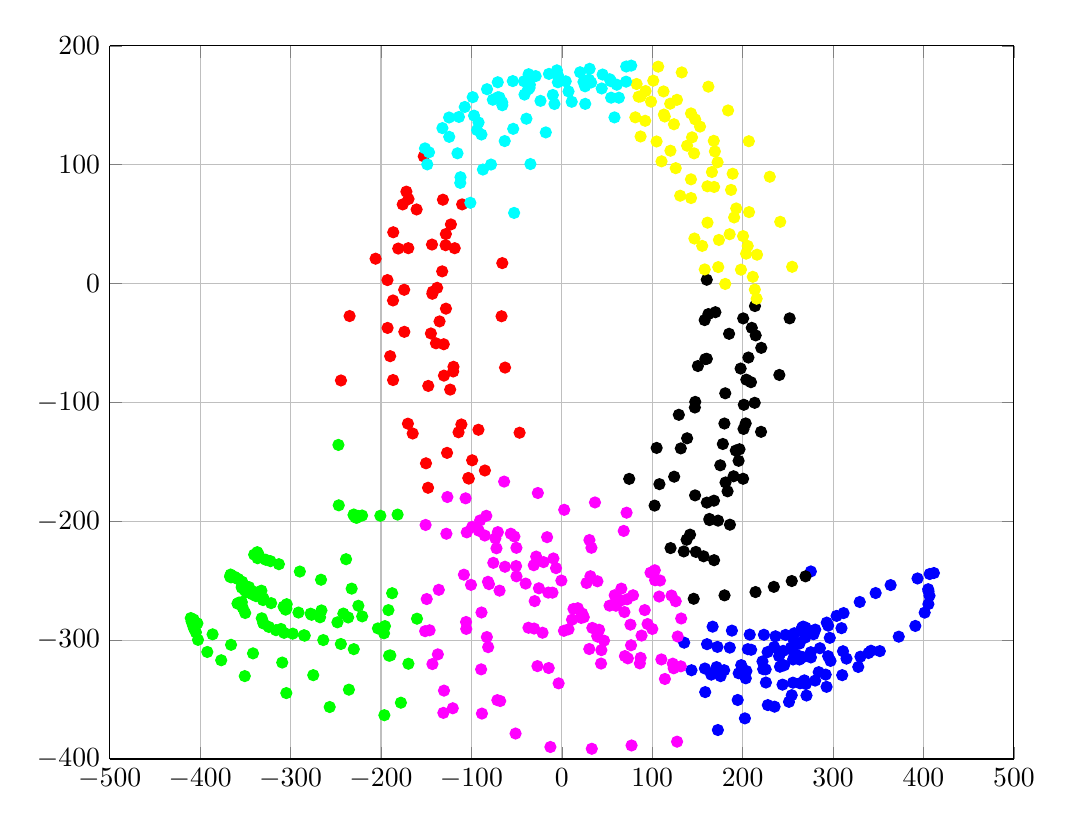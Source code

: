 % This file was created by matlab2tikz.
% Minimal pgfplots version: 1.3
%
%The latest updates can be retrieved from
%  http://www.mathworks.com/matlabcentral/fileexchange/22022-matlab2tikz
%where you can also make suggestions and rate matlab2tikz.
%
\definecolor{mycolor1}{rgb}{1.0,0.0,1.0}%
\definecolor{mycolor2}{rgb}{1.0,1.0,0.0}%
\definecolor{mycolor3}{rgb}{0.0,1.0,1.0}%
%
\begin{tikzpicture}

\begin{axis}[%
width=4.521in,
height=3.566in,
at={(0.758in,0.481in)},
scale only axis,
separate axis lines,
every outer x axis line/.append style={black},
every x tick label/.append style={font=\color{black}},
xmin=-500,
xmax=500,
xmajorgrids,
every outer y axis line/.append style={black},
every y tick label/.append style={font=\color{black}},
ymin=-400,
ymax=200,
ymajorgrids
]
\addplot [color=blue,only marks,mark=*,mark options={solid},forget plot]
  table[row sep=crcr]{%
275.405	-242.225\\
166.773	-288.66\\
188.08	-291.993\\
207.828	-295.353\\
223.496	-295.475\\
236.252	-296.766\\
247.423	-295.618\\
257.022	-294.222\\
264.261	-292.28\\
265.531	-289.664\\
266.843	-288.621\\
269.583	-289.462\\
171.137	-322.699\\
198.409	-321.025\\
221.898	-317.905\\
240.258	-313.503\\
253.406	-306.326\\
262.844	-302.892\\
269.158	-297.806\\
280.279	-291.162\\
292.976	-285.249\\
303.862	-279.607\\
158.228	-323.859\\
179.538	-325.294\\
204.131	-325.992\\
225.425	-324.626\\
241.272	-322.363\\
255.723	-316.254\\
266.657	-314.331\\
160.556	-303.389\\
185.782	-306.302\\
209.383	-308.094\\
227.566	-310.03\\
244.734	-309.035\\
256.405	-310.155\\
262.313	-313.327\\
275.48	-314.557\\
294.515	-313.464\\
314.825	-315.552\\
330.232	-313.897\\
339.22	-310.819\\
341.961	-308.941\\
165.26	-329.008\\
195.6	-327.891\\
222.701	-324.433\\
245.799	-321.165\\
262.894	-316.284\\
275.328	-310.162\\
285.441	-306.806\\
296.363	-298.065\\
309.279	-289.928\\
143.393	-325.313\\
175.58	-330.301\\
203.426	-332.113\\
225.71	-335.666\\
244.082	-337.443\\
255.58	-335.778\\
263.374	-336.27\\
268.234	-333.857\\
280.175	-334.022\\
291.808	-329.016\\
172.596	-375.615\\
202.485	-365.819\\
235.295	-355.977\\
254.285	-346.328\\
269.888	-336.901\\
284.104	-326.933\\
297.159	-317.467\\
310.967	-309.357\\
158.572	-343.719\\
194.5	-350.345\\
227.835	-354.645\\
251.258	-351.925\\
270.605	-346.589\\
292.806	-339.283\\
310.091	-329.461\\
327.837	-322.544\\
351.683	-309.231\\
372.625	-297.086\\
390.951	-288.04\\
401.291	-276.847\\
405.395	-269.683\\
406.616	-262.655\\
405.516	-258.91\\
405.163	-257.158\\
135.311	-302.115\\
172.117	-305.69\\
205.738	-307.59\\
234.833	-305.761\\
256.714	-300.323\\
278.304	-295.029\\
294.532	-287.801\\
311.603	-277.244\\
329.474	-267.897\\
347.054	-260.379\\
363.635	-253.695\\
393.382	-248.114\\
406.822	-244.375\\
411.466	-243.537\\
};
\addplot [color=black,only marks,mark=*,mark options={solid},forget plot]
  table[row sep=crcr]{%
74.533	-164.34\\
104.858	-138.293\\
129.404	-110.438\\
150.501	-69.381\\
157.97	-30.755\\
160.293	3.188\\
145.866	-265.201\\
179.941	-262.331\\
214.22	-259.551\\
234.497	-255.176\\
254.301	-250.268\\
269.471	-246.322\\
102.627	-186.806\\
124.266	-162.485\\
138.573	-130.194\\
147.559	-99.565\\
160.357	-63.345\\
162.062	-25.705\\
107.945	-168.773\\
131.603	-138.685\\
147.145	-104.292\\
158.685	-63.572\\
169.837	-24.116\\
148.303	-225.783\\
172.764	-199.452\\
181.057	-167.346\\
196.489	-139.402\\
213.325	-100.343\\
220.567	-54.105\\
138.016	-215.54\\
160.368	-184.312\\
175.243	-152.908\\
179.787	-117.766\\
197.748	-71.505\\
200.577	-29.329\\
134.905	-225.371\\
163.172	-198.04\\
183.31	-174.808\\
195.494	-149.134\\
203.334	-117.678\\
209.173	-82.986\\
214.382	-43.607\\
156.784	-229.46\\
163.351	-199.015\\
189.98	-162.144\\
200.967	-122.314\\
204.029	-80.883\\
210.093	-37.278\\
120.258	-222.565\\
147.395	-178.221\\
178.073	-134.982\\
180.754	-92.339\\
184.974	-42.295\\
141.843	-211.241\\
168.28	-182.67\\
192.388	-140.502\\
201.291	-101.979\\
206.345	-62.248\\
213.609	-18.931\\
168.41	-232.749\\
185.911	-202.883\\
200.49	-164.249\\
220.326	-124.754\\
240.583	-76.904\\
251.96	-29.283\\
};
\addplot [color=red,only marks,mark=*,mark options={solid},forget plot]
  table[row sep=crcr]{%
-152.685	106.997\\
-171.902	77.31\\
-186.419	43.128\\
-192.842	2.91\\
-192.694	-37.345\\
-186.63	-81.186\\
-170.214	-117.888\\
-150.216	-151.238\\
-160.578	62.314\\
-169.762	29.755\\
-174.342	-5.244\\
-174.159	-40.638\\
-147.711	-86.135\\
-126.921	-142.452\\
-169.553	71.094\\
-180.938	29.429\\
-186.69	-14.239\\
-189.855	-61.108\\
-164.919	-126.162\\
-147.93	-171.822\\
-131.503	70.524\\
-143.582	32.791\\
-143.21	-8.619\\
-139.2	-50.259\\
-123.473	-89.23\\
-99.164	-148.698\\
-122.673	49.737\\
-132.319	10.246\\
-135.204	-31.855\\
-120.124	-73.974\\
-92.215	-123.018\\
-128.239	41.644\\
-137.873	-3.605\\
-130.578	-51.077\\
-111.083	-118.563\\
-102.858	-164.109\\
-110.242	66.581\\
-128.532	32.247\\
-142.809	-6.872\\
-144.799	-41.994\\
-130.347	-77.464\\
-114.201	-125.12\\
-103.432	-163.578\\
-175.959	66.555\\
-205.947	20.896\\
-234.697	-27.35\\
-244.256	-81.544\\
-118.461	29.728\\
-128.144	-21.125\\
-119.825	-70.032\\
-85.073	-157.286\\
-65.829	17.184\\
-66.658	-27.528\\
-62.783	-70.695\\
-46.713	-125.513\\
};
\addplot [color=green,only marks,mark=*,mark options={solid},forget plot]
  table[row sep=crcr]{%
-226.432	-196.406\\
-226.634	-196.994\\
-227.745	-195.947\\
-227.422	-196.845\\
-230.331	-194.737\\
-228.779	-195.692\\
-230.023	-194.336\\
-228.223	-196.699\\
-228.972	-195.043\\
-224.997	-195.55\\
-220.904	-195.176\\
-200.679	-195.351\\
-181.61	-194.386\\
-335.456	-227.792\\
-336.79	-226.003\\
-340.251	-228.074\\
-336.411	-231.102\\
-327.496	-232.358\\
-322.202	-233.552\\
-312.883	-236.106\\
-289.727	-242.292\\
-266.303	-249.178\\
-232.431	-256.671\\
-187.646	-260.517\\
-353.091	-252.729\\
-353.352	-253.976\\
-352.872	-254.044\\
-351.269	-256.097\\
-347.877	-259.091\\
-342.272	-260.027\\
-340.996	-260.582\\
-338.189	-262.986\\
-330.276	-264.688\\
-307.718	-271.857\\
-277.791	-277.736\\
-241.619	-277.665\\
-191.763	-274.743\\
-365.906	-247.169\\
-366.285	-244.835\\
-366.927	-246.459\\
-365.893	-245.957\\
-361.952	-246.696\\
-360.367	-247.813\\
-357.777	-248.611\\
-353.517	-250.892\\
-346.004	-255.357\\
-332.26	-258.384\\
-304.242	-269.745\\
-265.838	-275.014\\
-220.794	-280.001\\
-160.166	-281.956\\
-351.786	-255.504\\
-349.725	-256.941\\
-350.974	-257.775\\
-348.955	-259.609\\
-342.44	-261.395\\
-330.408	-266.313\\
-305.496	-274.344\\
-276.754	-278.69\\
-248.179	-285.009\\
-203.352	-290.131\\
-353.835	-254.811\\
-353.956	-255.891\\
-344.538	-259.288\\
-341.558	-258.966\\
-336.727	-261.206\\
-329.885	-265.319\\
-321.473	-268.868\\
-304.605	-273.484\\
-291.239	-276.794\\
-267.341	-280.764\\
-236.298	-280.927\\
-195.62	-288.206\\
-410.336	-281.433\\
-407.18	-282.649\\
-403.038	-285.85\\
-386.217	-295.116\\
-365.813	-303.945\\
-341.525	-311.131\\
-309.214	-318.852\\
-274.899	-329.464\\
-235.464	-341.665\\
-177.981	-352.636\\
-409.457	-284.237\\
-408.643	-285.191\\
-407.919	-286.576\\
-407.849	-287.78\\
-406.887	-289.942\\
-404.685	-293.437\\
-402.363	-299.757\\
-392.053	-309.942\\
-376.686	-316.929\\
-350.622	-330.251\\
-304.656	-344.546\\
-256.718	-356.269\\
-196.263	-363.13\\
-247.073	-135.769\\
-246.68	-186.584\\
-238.601	-231.905\\
-225.0	-271.098\\
-196.628	-294.226\\
-169.666	-319.858\\
-353.874	-268.059\\
-358.701	-269.256\\
-356.975	-268.407\\
-352.977	-272.623\\
-350.165	-277.171\\
-331.848	-281.614\\
-310.602	-290.604\\
-284.293	-296.209\\
-244.373	-303.248\\
-189.625	-312.857\\
-330.03	-285.602\\
-329.931	-285.996\\
-323.946	-288.913\\
-316.101	-291.606\\
-307.173	-293.858\\
-297.59	-294.552\\
-285.171	-295.902\\
-263.833	-299.95\\
-230.077	-307.586\\
-191.045	-313.085\\
};
\addplot [color=mycolor1,only marks,mark=*,mark options={solid},forget plot]
  table[row sep=crcr]{%
-150.639	-203.094\\
-105.13	-209.322\\
-56.389	-210.466\\
2.646	-190.364\\
36.655	-184.164\\
-126.565	-179.584\\
-99.097	-204.698\\
-73.475	-214.346\\
-50.219	-222.342\\
-6.422	-239.422\\
39.381	-250.48\\
65.818	-256.669\\
107.669	-263.312\\
-136.041	-257.685\\
-80.544	-252.874\\
-9.34	-231.3\\
32.749	-222.311\\
68.456	-208.113\\
-106.411	-180.694\\
-85.18	-211.989\\
-62.885	-238.264\\
-20.248	-234.364\\
31.604	-246.233\\
59.452	-263.585\\
91.712	-274.728\\
132.004	-281.792\\
-149.424	-265.435\\
-100.454	-253.507\\
-31.024	-236.973\\
30.519	-215.802\\
71.623	-192.778\\
-127.669	-210.49\\
-108.309	-244.923\\
-88.844	-276.735\\
-30.022	-267.172\\
7.403	-290.893\\
43.749	-308.384\\
86.297	-319.565\\
131.599	-322.039\\
-105.902	-284.73\\
-36.898	-289.58\\
22.587	-277.657\\
72.226	-265.658\\
108.6	-249.833\\
-83.497	-195.42\\
-72.27	-222.722\\
-50.551	-237.682\\
-15.007	-260.02\\
24.294	-280.677\\
46.679	-300.42\\
87.165	-314.913\\
122.679	-319.793\\
-151.155	-292.443\\
-105.674	-290.555\\
-30.665	-290.247\\
21.971	-278.241\\
58.481	-262.197\\
102.839	-241.229\\
-63.812	-166.617\\
-52.444	-212.829\\
-28.369	-229.703\\
27.354	-251.932\\
59.846	-271.039\\
94.828	-286.449\\
128.174	-296.924\\
-146.22	-291.707\\
-82.897	-297.398\\
-21.297	-293.779\\
21.425	-281.305\\
65.321	-266.616\\
103.172	-249.604\\
-91.815	-207.922\\
-81.658	-250.933\\
-40.014	-252.426\\
12.889	-273.751\\
39.728	-297.105\\
69.746	-313.423\\
123.722	-323.681\\
-120.612	-357.307\\
-68.166	-351.215\\
-3.533	-336.357\\
43.387	-319.716\\
88.181	-296.173\\
125.971	-267.293\\
-90.379	-199.292\\
-75.774	-234.961\\
-68.847	-258.364\\
-25.361	-256.384\\
17.681	-273.148\\
41.213	-291.278\\
76.556	-304.316\\
110.075	-316.228\\
-131.001	-361.188\\
-71.287	-350.487\\
-14.504	-323.482\\
39.139	-296.499\\
78.776	-262.249\\
-130.317	-342.474\\
-88.35	-361.777\\
-51.144	-378.573\\
-12.634	-389.89\\
33.146	-391.388\\
77.122	-388.6\\
127.452	-385.419\\
-137.115	-311.97\\
-81.483	-305.894\\
2.325	-292.165\\
52.823	-270.98\\
98.098	-243.254\\
-70.746	-209.13\\
-50.146	-246.327\\
-10.33	-260.049\\
33.76	-289.727\\
73.039	-315.341\\
114.009	-332.665\\
-143.112	-320.13\\
-89.239	-324.592\\
-26.977	-321.858\\
30.364	-307.474\\
75.888	-286.972\\
121.321	-262.473\\
-26.512	-176.219\\
-16.294	-213.372\\
-0.499	-249.894\\
11.251	-282.807\\
69.228	-276.374\\
100.072	-290.589\\
};
\addplot [color=mycolor2,only marks,mark=*,mark options={solid},forget plot]
  table[row sep=crcr]{%
155.249	31.665\\
142.907	71.925\\
125.986	97.052\\
104.803	119.511\\
81.31	139.819\\
158.062	11.864\\
146.607	37.871\\
130.881	73.886\\
110.264	102.812\\
87.111	123.709\\
173.003	13.837\\
161.107	51.236\\
142.815	87.654\\
120.11	111.731\\
92.191	136.914\\
215.462	-12.76\\
203.805	25.126\\
190.562	55.614\\
165.987	93.799\\
143.987	122.984\\
112.909	142.162\\
87.095	157.373\\
198.127	11.662\\
185.591	41.495\\
168.429	81.252\\
146.238	109.508\\
123.991	134.008\\
98.665	153.016\\
213.452	-5.067\\
205.575	31.611\\
192.877	63.17\\
172.261	102.029\\
152.849	132.051\\
127.36	154.55\\
101.127	170.671\\
211.208	5.646\\
200.428	39.894\\
187.153	78.775\\
169.278	111.147\\
147.506	138.108\\
119.821	151.304\\
92.638	161.939\\
180.72	-0.327\\
173.746	36.678\\
161.019	81.805\\
138.551	115.953\\
113.892	140.531\\
84.927	157.171\\
215.902	24.27\\
207.049	60.095\\
188.913	92.381\\
168.056	120.048\\
142.867	143.115\\
112.491	161.618\\
82.717	167.873\\
254.703	14.089\\
241.536	51.918\\
229.99	89.843\\
206.838	119.72\\
183.859	145.616\\
162.07	165.635\\
132.617	177.608\\
106.603	182.471\\
};
\addplot [color=mycolor3,only marks,mark=*,mark options={solid},forget plot]
  table[row sep=crcr]{%
54.514	156.38\\
23.923	169.634\\
-4.015	174.118\\
-28.96	174.507\\
-54.23	170.318\\
-82.732	163.494\\
-107.346	148.543\\
-132.052	130.746\\
58.233	139.777\\
25.903	151.158\\
-9.941	158.625\\
-41.268	158.967\\
-70.711	156.708\\
-97.094	141.244\\
-124.526	123.412\\
-148.819	100.233\\
63.112	156.331\\
30.003	171.505\\
-5.42	179.363\\
-36.719	176.114\\
-70.846	169.347\\
-98.554	156.786\\
-124.679	139.693\\
-151.322	113.699\\
54.409	170.204\\
20.206	177.725\\
-14.232	176.376\\
-41.855	170.173\\
-68.968	156.531\\
-92.07	135.52\\
-115.391	109.567\\
71.05	169.836\\
32.402	169.148\\
-4.369	169.333\\
-37.292	163.347\\
-65.803	150.006\\
-93.742	129.128\\
-112.056	89.453\\
71.215	182.593\\
30.777	180.646\\
-4.4	175.235\\
-35.323	167.259\\
-65.891	152.413\\
-88.904	125.365\\
-112.307	84.685\\
60.821	167.256\\
25.724	165.933\\
-8.154	151.054\\
-39.177	138.659\\
-63.165	119.863\\
-87.259	95.896\\
53.064	171.861\\
4.316	170.141\\
-35.663	164.641\\
-76.314	154.634\\
-113.76	140.153\\
-146.878	110.406\\
44.116	164.118\\
7.394	161.612\\
-23.579	153.667\\
-53.766	130.152\\
-78.278	100.098\\
-101.145	67.938\\
76.734	183.345\\
45.12	175.826\\
10.927	152.895\\
-17.708	127.14\\
-34.721	100.524\\
-52.756	59.413\\
};
\end{axis}
\end{tikzpicture}%